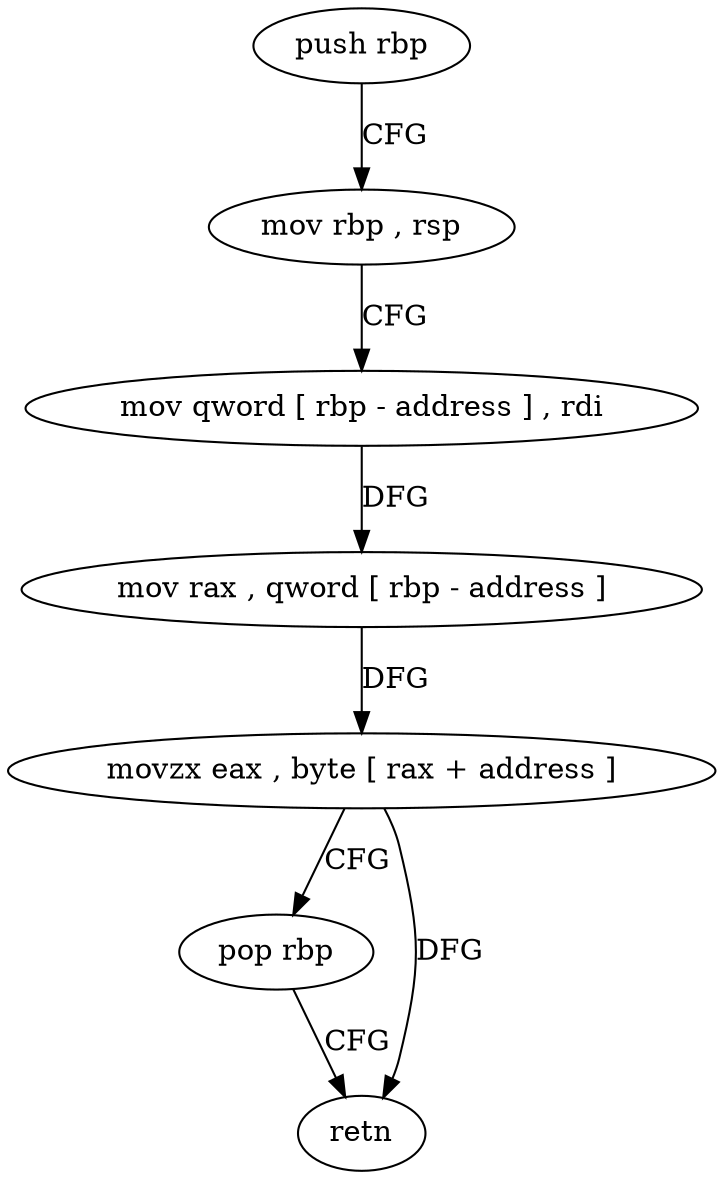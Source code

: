 digraph "func" {
"4313365" [label = "push rbp" ]
"4313366" [label = "mov rbp , rsp" ]
"4313369" [label = "mov qword [ rbp - address ] , rdi" ]
"4313373" [label = "mov rax , qword [ rbp - address ]" ]
"4313377" [label = "movzx eax , byte [ rax + address ]" ]
"4313381" [label = "pop rbp" ]
"4313382" [label = "retn" ]
"4313365" -> "4313366" [ label = "CFG" ]
"4313366" -> "4313369" [ label = "CFG" ]
"4313369" -> "4313373" [ label = "DFG" ]
"4313373" -> "4313377" [ label = "DFG" ]
"4313377" -> "4313381" [ label = "CFG" ]
"4313377" -> "4313382" [ label = "DFG" ]
"4313381" -> "4313382" [ label = "CFG" ]
}
